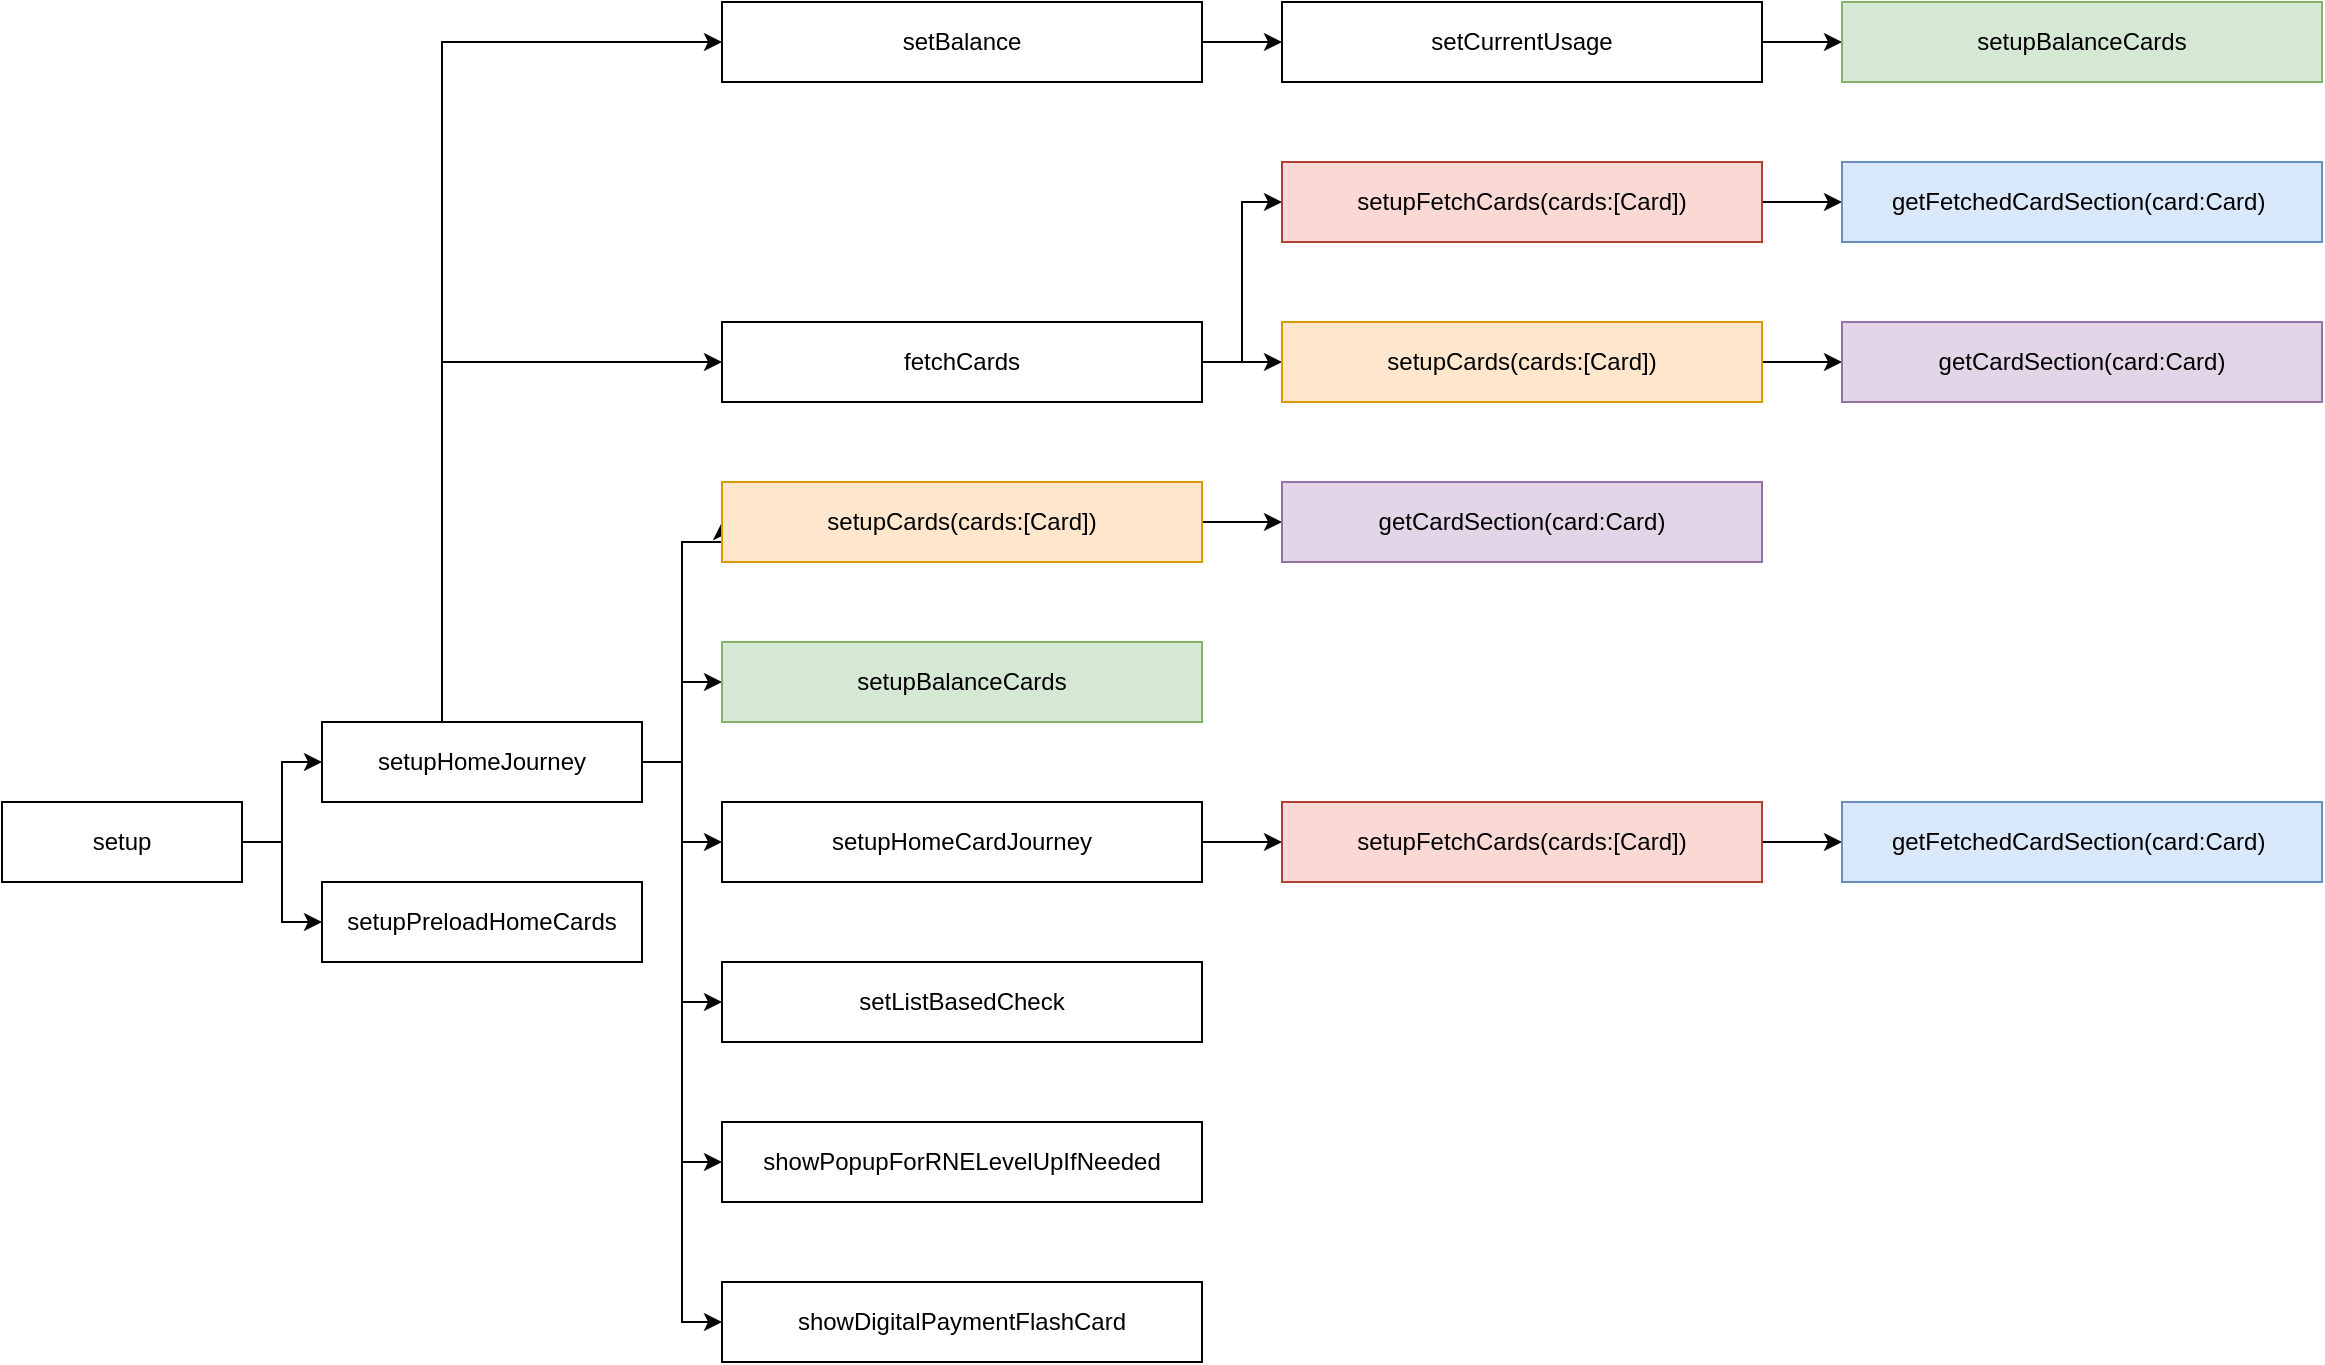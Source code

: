 <mxfile version="21.0.8" type="github">
  <diagram id="uEitK5Yw8WxjuDZyDiQq" name="Page-1">
    <mxGraphModel dx="1004" dy="1711" grid="1" gridSize="10" guides="1" tooltips="1" connect="1" arrows="1" fold="1" page="1" pageScale="1" pageWidth="827" pageHeight="1169" math="0" shadow="0">
      <root>
        <mxCell id="0" />
        <mxCell id="1" parent="0" />
        <mxCell id="IqSwhLnuAe2NlgsMzAqs-17" style="edgeStyle=orthogonalEdgeStyle;rounded=0;orthogonalLoop=1;jettySize=auto;html=1;entryX=0;entryY=0.5;entryDx=0;entryDy=0;" edge="1" parent="1" source="IqSwhLnuAe2NlgsMzAqs-1" target="IqSwhLnuAe2NlgsMzAqs-2">
          <mxGeometry relative="1" as="geometry" />
        </mxCell>
        <mxCell id="IqSwhLnuAe2NlgsMzAqs-18" style="edgeStyle=orthogonalEdgeStyle;rounded=0;orthogonalLoop=1;jettySize=auto;html=1;entryX=0;entryY=0.5;entryDx=0;entryDy=0;" edge="1" parent="1" source="IqSwhLnuAe2NlgsMzAqs-1" target="IqSwhLnuAe2NlgsMzAqs-3">
          <mxGeometry relative="1" as="geometry" />
        </mxCell>
        <mxCell id="IqSwhLnuAe2NlgsMzAqs-1" value="setup" style="text;html=1;strokeColor=default;fillColor=none;align=center;verticalAlign=middle;whiteSpace=wrap;rounded=0;" vertex="1" parent="1">
          <mxGeometry y="320" width="120" height="40" as="geometry" />
        </mxCell>
        <mxCell id="IqSwhLnuAe2NlgsMzAqs-11" style="edgeStyle=orthogonalEdgeStyle;rounded=0;orthogonalLoop=1;jettySize=auto;html=1;entryX=0;entryY=0.5;entryDx=0;entryDy=0;" edge="1" parent="1" source="IqSwhLnuAe2NlgsMzAqs-2" target="IqSwhLnuAe2NlgsMzAqs-5">
          <mxGeometry relative="1" as="geometry" />
        </mxCell>
        <mxCell id="IqSwhLnuAe2NlgsMzAqs-13" style="edgeStyle=orthogonalEdgeStyle;rounded=0;orthogonalLoop=1;jettySize=auto;html=1;entryX=0;entryY=0.5;entryDx=0;entryDy=0;" edge="1" parent="1" source="IqSwhLnuAe2NlgsMzAqs-2" target="IqSwhLnuAe2NlgsMzAqs-7">
          <mxGeometry relative="1" as="geometry" />
        </mxCell>
        <mxCell id="IqSwhLnuAe2NlgsMzAqs-14" style="edgeStyle=orthogonalEdgeStyle;rounded=0;orthogonalLoop=1;jettySize=auto;html=1;entryX=0;entryY=0.5;entryDx=0;entryDy=0;" edge="1" parent="1" source="IqSwhLnuAe2NlgsMzAqs-2" target="IqSwhLnuAe2NlgsMzAqs-8">
          <mxGeometry relative="1" as="geometry" />
        </mxCell>
        <mxCell id="IqSwhLnuAe2NlgsMzAqs-15" style="edgeStyle=orthogonalEdgeStyle;rounded=0;orthogonalLoop=1;jettySize=auto;html=1;entryX=0;entryY=0.5;entryDx=0;entryDy=0;" edge="1" parent="1" source="IqSwhLnuAe2NlgsMzAqs-2" target="IqSwhLnuAe2NlgsMzAqs-9">
          <mxGeometry relative="1" as="geometry" />
        </mxCell>
        <mxCell id="IqSwhLnuAe2NlgsMzAqs-20" style="edgeStyle=orthogonalEdgeStyle;rounded=0;orthogonalLoop=1;jettySize=auto;html=1;entryX=0;entryY=0.5;entryDx=0;entryDy=0;" edge="1" parent="1" source="IqSwhLnuAe2NlgsMzAqs-2" target="IqSwhLnuAe2NlgsMzAqs-10">
          <mxGeometry relative="1" as="geometry" />
        </mxCell>
        <mxCell id="IqSwhLnuAe2NlgsMzAqs-23" style="edgeStyle=orthogonalEdgeStyle;rounded=0;orthogonalLoop=1;jettySize=auto;html=1;entryX=0;entryY=0.5;entryDx=0;entryDy=0;" edge="1" parent="1" source="IqSwhLnuAe2NlgsMzAqs-2" target="IqSwhLnuAe2NlgsMzAqs-6">
          <mxGeometry relative="1" as="geometry">
            <Array as="points">
              <mxPoint x="340" y="300" />
              <mxPoint x="340" y="190" />
            </Array>
          </mxGeometry>
        </mxCell>
        <mxCell id="IqSwhLnuAe2NlgsMzAqs-28" style="edgeStyle=orthogonalEdgeStyle;rounded=0;orthogonalLoop=1;jettySize=auto;html=1;entryX=0;entryY=0.5;entryDx=0;entryDy=0;" edge="1" parent="1" source="IqSwhLnuAe2NlgsMzAqs-2" target="IqSwhLnuAe2NlgsMzAqs-22">
          <mxGeometry relative="1" as="geometry">
            <Array as="points">
              <mxPoint x="220" y="100" />
            </Array>
          </mxGeometry>
        </mxCell>
        <mxCell id="IqSwhLnuAe2NlgsMzAqs-32" style="edgeStyle=orthogonalEdgeStyle;rounded=0;orthogonalLoop=1;jettySize=auto;html=1;entryX=0;entryY=0.5;entryDx=0;entryDy=0;" edge="1" parent="1" source="IqSwhLnuAe2NlgsMzAqs-2" target="IqSwhLnuAe2NlgsMzAqs-31">
          <mxGeometry relative="1" as="geometry">
            <Array as="points">
              <mxPoint x="220" y="-60" />
            </Array>
          </mxGeometry>
        </mxCell>
        <mxCell id="IqSwhLnuAe2NlgsMzAqs-2" value="setupHomeJourney" style="text;html=1;strokeColor=default;fillColor=none;align=center;verticalAlign=middle;whiteSpace=wrap;rounded=0;" vertex="1" parent="1">
          <mxGeometry x="160" y="280" width="160" height="40" as="geometry" />
        </mxCell>
        <mxCell id="IqSwhLnuAe2NlgsMzAqs-3" value="setupPreloadHomeCards" style="text;html=1;strokeColor=default;fillColor=none;align=center;verticalAlign=middle;whiteSpace=wrap;rounded=0;" vertex="1" parent="1">
          <mxGeometry x="160" y="360" width="160" height="40" as="geometry" />
        </mxCell>
        <mxCell id="IqSwhLnuAe2NlgsMzAqs-5" value="setupBalanceCards" style="text;html=1;strokeColor=#82b366;fillColor=#d5e8d4;align=center;verticalAlign=middle;whiteSpace=wrap;rounded=0;" vertex="1" parent="1">
          <mxGeometry x="360" y="240" width="240" height="40" as="geometry" />
        </mxCell>
        <mxCell id="IqSwhLnuAe2NlgsMzAqs-42" style="edgeStyle=orthogonalEdgeStyle;rounded=0;orthogonalLoop=1;jettySize=auto;html=1;entryX=0;entryY=0.5;entryDx=0;entryDy=0;" edge="1" parent="1" source="IqSwhLnuAe2NlgsMzAqs-6" target="IqSwhLnuAe2NlgsMzAqs-37">
          <mxGeometry relative="1" as="geometry" />
        </mxCell>
        <mxCell id="IqSwhLnuAe2NlgsMzAqs-6" value="setupCards(cards:[Card])" style="text;html=1;strokeColor=#d79b00;fillColor=#ffe6cc;align=center;verticalAlign=middle;whiteSpace=wrap;rounded=0;" vertex="1" parent="1">
          <mxGeometry x="360" y="160" width="240" height="40" as="geometry" />
        </mxCell>
        <mxCell id="IqSwhLnuAe2NlgsMzAqs-45" style="edgeStyle=orthogonalEdgeStyle;rounded=0;orthogonalLoop=1;jettySize=auto;html=1;entryX=0;entryY=0.5;entryDx=0;entryDy=0;" edge="1" parent="1" source="IqSwhLnuAe2NlgsMzAqs-7" target="IqSwhLnuAe2NlgsMzAqs-44">
          <mxGeometry relative="1" as="geometry" />
        </mxCell>
        <mxCell id="IqSwhLnuAe2NlgsMzAqs-7" value="setupHomeCardJourney" style="text;html=1;strokeColor=default;fillColor=none;align=center;verticalAlign=middle;whiteSpace=wrap;rounded=0;" vertex="1" parent="1">
          <mxGeometry x="360" y="320" width="240" height="40" as="geometry" />
        </mxCell>
        <mxCell id="IqSwhLnuAe2NlgsMzAqs-8" value="setListBasedCheck" style="text;html=1;strokeColor=default;fillColor=none;align=center;verticalAlign=middle;whiteSpace=wrap;rounded=0;" vertex="1" parent="1">
          <mxGeometry x="360" y="400" width="240" height="40" as="geometry" />
        </mxCell>
        <mxCell id="IqSwhLnuAe2NlgsMzAqs-9" value="showPopupForRNELevelUpIfNeeded" style="text;html=1;strokeColor=default;fillColor=none;align=center;verticalAlign=middle;whiteSpace=wrap;rounded=0;" vertex="1" parent="1">
          <mxGeometry x="360" y="480" width="240" height="40" as="geometry" />
        </mxCell>
        <mxCell id="IqSwhLnuAe2NlgsMzAqs-10" value="showDigitalPaymentFlashCard" style="text;html=1;strokeColor=default;fillColor=none;align=center;verticalAlign=middle;whiteSpace=wrap;rounded=0;" vertex="1" parent="1">
          <mxGeometry x="360" y="560" width="240" height="40" as="geometry" />
        </mxCell>
        <mxCell id="IqSwhLnuAe2NlgsMzAqs-27" style="edgeStyle=orthogonalEdgeStyle;rounded=0;orthogonalLoop=1;jettySize=auto;html=1;entryX=0;entryY=0.5;entryDx=0;entryDy=0;" edge="1" parent="1" source="IqSwhLnuAe2NlgsMzAqs-22" target="IqSwhLnuAe2NlgsMzAqs-26">
          <mxGeometry relative="1" as="geometry" />
        </mxCell>
        <mxCell id="IqSwhLnuAe2NlgsMzAqs-30" style="edgeStyle=orthogonalEdgeStyle;rounded=0;orthogonalLoop=1;jettySize=auto;html=1;entryX=0;entryY=0.5;entryDx=0;entryDy=0;" edge="1" parent="1" source="IqSwhLnuAe2NlgsMzAqs-22" target="IqSwhLnuAe2NlgsMzAqs-29">
          <mxGeometry relative="1" as="geometry" />
        </mxCell>
        <mxCell id="IqSwhLnuAe2NlgsMzAqs-22" value="fetchCards" style="text;html=1;strokeColor=default;fillColor=none;align=center;verticalAlign=middle;whiteSpace=wrap;rounded=0;" vertex="1" parent="1">
          <mxGeometry x="360" y="80" width="240" height="40" as="geometry" />
        </mxCell>
        <mxCell id="IqSwhLnuAe2NlgsMzAqs-43" style="edgeStyle=orthogonalEdgeStyle;rounded=0;orthogonalLoop=1;jettySize=auto;html=1;entryX=0;entryY=0.5;entryDx=0;entryDy=0;" edge="1" parent="1" source="IqSwhLnuAe2NlgsMzAqs-26" target="IqSwhLnuAe2NlgsMzAqs-41">
          <mxGeometry relative="1" as="geometry" />
        </mxCell>
        <mxCell id="IqSwhLnuAe2NlgsMzAqs-26" value="setupCards(cards:[Card])" style="text;html=1;strokeColor=#d79b00;fillColor=#ffe6cc;align=center;verticalAlign=middle;whiteSpace=wrap;rounded=0;" vertex="1" parent="1">
          <mxGeometry x="640" y="80" width="240" height="40" as="geometry" />
        </mxCell>
        <mxCell id="IqSwhLnuAe2NlgsMzAqs-48" style="edgeStyle=orthogonalEdgeStyle;rounded=0;orthogonalLoop=1;jettySize=auto;html=1;entryX=0;entryY=0.5;entryDx=0;entryDy=0;" edge="1" parent="1" source="IqSwhLnuAe2NlgsMzAqs-29" target="IqSwhLnuAe2NlgsMzAqs-46">
          <mxGeometry relative="1" as="geometry" />
        </mxCell>
        <mxCell id="IqSwhLnuAe2NlgsMzAqs-29" value="setupFetchCards(cards:[Card])" style="text;html=1;strokeColor=#ae4132;fillColor=#fad9d5;align=center;verticalAlign=middle;whiteSpace=wrap;rounded=0;" vertex="1" parent="1">
          <mxGeometry x="640" width="240" height="40" as="geometry" />
        </mxCell>
        <mxCell id="IqSwhLnuAe2NlgsMzAqs-34" style="edgeStyle=orthogonalEdgeStyle;rounded=0;orthogonalLoop=1;jettySize=auto;html=1;entryX=0;entryY=0.5;entryDx=0;entryDy=0;" edge="1" parent="1" source="IqSwhLnuAe2NlgsMzAqs-31" target="IqSwhLnuAe2NlgsMzAqs-33">
          <mxGeometry relative="1" as="geometry" />
        </mxCell>
        <mxCell id="IqSwhLnuAe2NlgsMzAqs-31" value="setBalance" style="text;html=1;strokeColor=default;fillColor=none;align=center;verticalAlign=middle;whiteSpace=wrap;rounded=0;" vertex="1" parent="1">
          <mxGeometry x="360" y="-80" width="240" height="40" as="geometry" />
        </mxCell>
        <mxCell id="IqSwhLnuAe2NlgsMzAqs-36" style="edgeStyle=orthogonalEdgeStyle;rounded=0;orthogonalLoop=1;jettySize=auto;html=1;entryX=0;entryY=0.5;entryDx=0;entryDy=0;" edge="1" parent="1" source="IqSwhLnuAe2NlgsMzAqs-33" target="IqSwhLnuAe2NlgsMzAqs-35">
          <mxGeometry relative="1" as="geometry" />
        </mxCell>
        <mxCell id="IqSwhLnuAe2NlgsMzAqs-33" value="setCurrentUsage" style="text;html=1;strokeColor=default;fillColor=none;align=center;verticalAlign=middle;whiteSpace=wrap;rounded=0;" vertex="1" parent="1">
          <mxGeometry x="640" y="-80" width="240" height="40" as="geometry" />
        </mxCell>
        <mxCell id="IqSwhLnuAe2NlgsMzAqs-35" value="setupBalanceCards" style="text;html=1;strokeColor=#82b366;fillColor=#d5e8d4;align=center;verticalAlign=middle;whiteSpace=wrap;rounded=0;" vertex="1" parent="1">
          <mxGeometry x="920" y="-80" width="240" height="40" as="geometry" />
        </mxCell>
        <mxCell id="IqSwhLnuAe2NlgsMzAqs-37" value="getCardSection(card:Card)" style="text;html=1;strokeColor=#9673a6;fillColor=#e1d5e7;align=center;verticalAlign=middle;whiteSpace=wrap;rounded=0;" vertex="1" parent="1">
          <mxGeometry x="640" y="160" width="240" height="40" as="geometry" />
        </mxCell>
        <mxCell id="IqSwhLnuAe2NlgsMzAqs-41" value="getCardSection(card:Card)" style="text;html=1;strokeColor=#9673a6;fillColor=#e1d5e7;align=center;verticalAlign=middle;whiteSpace=wrap;rounded=0;" vertex="1" parent="1">
          <mxGeometry x="920" y="80" width="240" height="40" as="geometry" />
        </mxCell>
        <mxCell id="IqSwhLnuAe2NlgsMzAqs-49" style="edgeStyle=orthogonalEdgeStyle;rounded=0;orthogonalLoop=1;jettySize=auto;html=1;entryX=0;entryY=0.5;entryDx=0;entryDy=0;" edge="1" parent="1" source="IqSwhLnuAe2NlgsMzAqs-44" target="IqSwhLnuAe2NlgsMzAqs-47">
          <mxGeometry relative="1" as="geometry" />
        </mxCell>
        <mxCell id="IqSwhLnuAe2NlgsMzAqs-44" value="setupFetchCards(cards:[Card])" style="text;html=1;strokeColor=#ae4132;fillColor=#fad9d5;align=center;verticalAlign=middle;whiteSpace=wrap;rounded=0;" vertex="1" parent="1">
          <mxGeometry x="640" y="320" width="240" height="40" as="geometry" />
        </mxCell>
        <mxCell id="IqSwhLnuAe2NlgsMzAqs-46" value="getFetchedCardSection(card:Card)&amp;nbsp;" style="text;html=1;strokeColor=#6c8ebf;fillColor=#dae8fc;align=center;verticalAlign=middle;whiteSpace=wrap;rounded=0;" vertex="1" parent="1">
          <mxGeometry x="920" width="240" height="40" as="geometry" />
        </mxCell>
        <mxCell id="IqSwhLnuAe2NlgsMzAqs-47" value="getFetchedCardSection(card:Card)&amp;nbsp;" style="text;html=1;strokeColor=#6c8ebf;fillColor=#dae8fc;align=center;verticalAlign=middle;whiteSpace=wrap;rounded=0;" vertex="1" parent="1">
          <mxGeometry x="920" y="320" width="240" height="40" as="geometry" />
        </mxCell>
      </root>
    </mxGraphModel>
  </diagram>
</mxfile>
